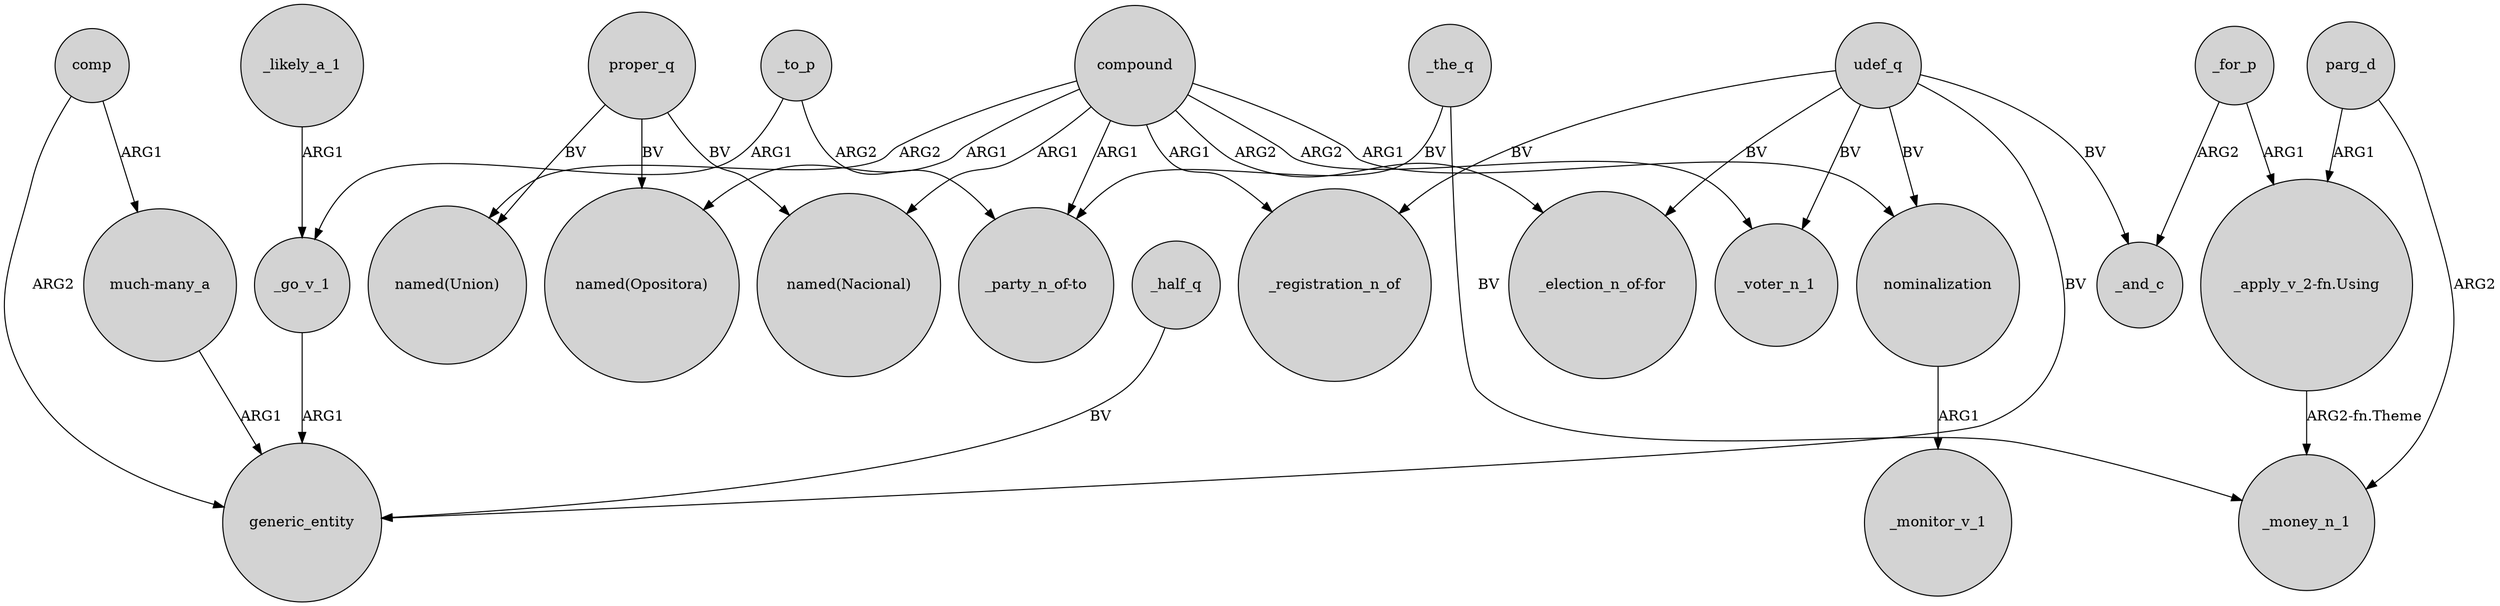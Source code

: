 digraph {
	node [shape=circle style=filled]
	proper_q -> "named(Opositora)" [label=BV]
	udef_q -> generic_entity [label=BV]
	proper_q -> "named(Union)" [label=BV]
	_the_q -> _money_n_1 [label=BV]
	compound -> "named(Opositora)" [label=ARG1]
	udef_q -> "_election_n_of-for" [label=BV]
	compound -> "_election_n_of-for" [label=ARG2]
	parg_d -> "_apply_v_2-fn.Using" [label=ARG1]
	_for_p -> "_apply_v_2-fn.Using" [label=ARG1]
	"much-many_a" -> generic_entity [label=ARG1]
	compound -> _voter_n_1 [label=ARG2]
	compound -> _registration_n_of [label=ARG1]
	_for_p -> _and_c [label=ARG2]
	udef_q -> _registration_n_of [label=BV]
	_to_p -> "_party_n_of-to" [label=ARG2]
	compound -> "named(Nacional)" [label=ARG1]
	_likely_a_1 -> _go_v_1 [label=ARG1]
	parg_d -> _money_n_1 [label=ARG2]
	compound -> "named(Union)" [label=ARG2]
	comp -> "much-many_a" [label=ARG1]
	_half_q -> generic_entity [label=BV]
	_to_p -> _go_v_1 [label=ARG1]
	udef_q -> _voter_n_1 [label=BV]
	udef_q -> nominalization [label=BV]
	_go_v_1 -> generic_entity [label=ARG1]
	comp -> generic_entity [label=ARG2]
	"_apply_v_2-fn.Using" -> _money_n_1 [label="ARG2-fn.Theme"]
	udef_q -> _and_c [label=BV]
	nominalization -> _monitor_v_1 [label=ARG1]
	compound -> nominalization [label=ARG1]
	_the_q -> "_party_n_of-to" [label=BV]
	proper_q -> "named(Nacional)" [label=BV]
	compound -> "_party_n_of-to" [label=ARG1]
}
